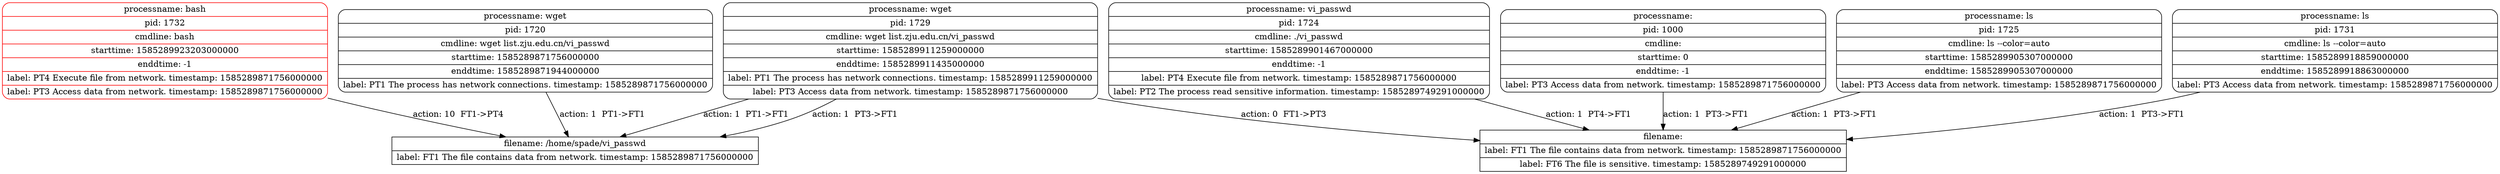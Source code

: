 digraph graph1 {
node [shape = Mrecord];
table111 [label = "{<head>processname: bash | pid: 1732 | cmdline: bash | starttime: 1585289923203000000 | enddtime: -1 | label: PT4 Execute file from network. timestamp: 1585289871756000000 | label: PT3 Access data from network. timestamp: 1585289871756000000}", color = red];
table94 [shape = record, label = "{<head>filename: /home/spade/vi_passwd | label: FT1 The file contains data from network. timestamp: 1585289871756000000}"];
table80 [label = "{<head>processname: wget | pid: 1720 | cmdline: wget list.zju.edu.cn/vi_passwd | starttime: 1585289871756000000 | enddtime: 1585289871944000000 | label: PT1 The process has network connections. timestamp: 1585289871756000000}"];
table80 -> table94[label = "action: 1  PT1->FT1"];
table108 [label = "{<head>processname: wget | pid: 1729 | cmdline: wget list.zju.edu.cn/vi_passwd | starttime: 1585289911259000000 | enddtime: 1585289911435000000 | label: PT1 The process has network connections. timestamp: 1585289911259000000 | label: PT3 Access data from network. timestamp: 1585289871756000000}"];
table108 -> table94[label = "action: 1  PT1->FT1"];
table2 [shape = record, label = "{<head>filename:  | label: FT1 The file contains data from network. timestamp: 1585289871756000000 | label: FT6 The file is sensitive. timestamp: 1585289749291000000}"];
table99 [label = "{<head>processname: vi_passwd | pid: 1724 | cmdline: ./vi_passwd | starttime: 1585289901467000000 | enddtime: -1 | label: PT4 Execute file from network. timestamp: 1585289871756000000 | label: PT2 The process read sensitive information. timestamp: 1585289749291000000}"];
table99 -> table2[label = "action: 1  PT4->FT1"];
table3 [label = "{<head>processname:  | pid: 1000 | cmdline:  | starttime: 0 | enddtime: -1 | label: PT3 Access data from network. timestamp: 1585289871756000000}"];
table3 -> table2[label = "action: 1  PT3->FT1"];
table103 [label = "{<head>processname: ls | pid: 1725 | cmdline: ls --color=auto | starttime: 1585289905307000000 | enddtime: 1585289905307000000 | label: PT3 Access data from network. timestamp: 1585289871756000000}"];
table103 -> table2[label = "action: 1  PT3->FT1"];
table110 [label = "{<head>processname: ls | pid: 1731 | cmdline: ls --color=auto | starttime: 1585289918859000000 | enddtime: 1585289918863000000 | label: PT3 Access data from network. timestamp: 1585289871756000000}"];
table110 -> table2[label = "action: 1  PT3->FT1"];
table108 -> table2[label = "action: 0  FT1->PT3"];
table108 -> table94[label = "action: 1  PT3->FT1"];
table111 -> table94[label = "action: 10  FT1->PT4"];
}

